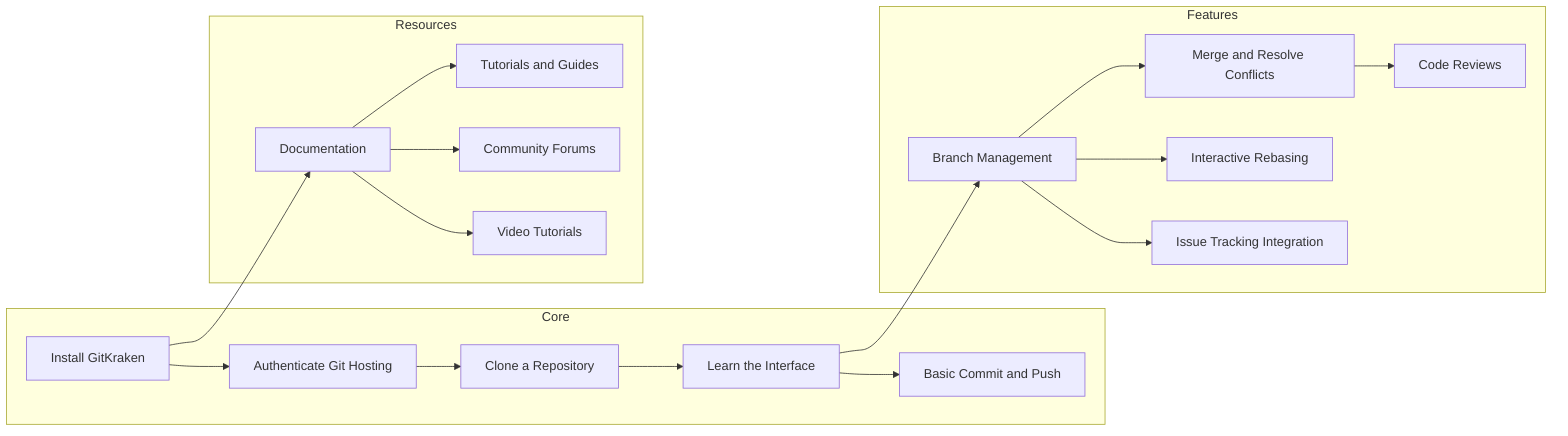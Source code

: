 flowchart LR

subgraph Core
  id1[Install GitKraken]
  id2[Authenticate Git Hosting]
  id3[Clone a Repository]
  id4[Learn the Interface]
  id5[Basic Commit and Push]
end

subgraph Features
  id6[Branch Management]
  id7[Merge and Resolve Conflicts]
  id8[Code Reviews]
  id9[Interactive Rebasing]
  id10[Issue Tracking Integration]
end

subgraph Resources
  id11[Documentation]
  id12[Tutorials and Guides]
  id13[Community Forums]
  id14[Video Tutorials]
end

id1 --> id2
id2 --> id3
id3 --> id4
id4 --> id5

id4 --> id6
id6 --> id7
id6 --> id9
id6 --> id10
id7 --> id8

id1 --> id11
id11 --> id12
id11 --> id13
id11 --> id14